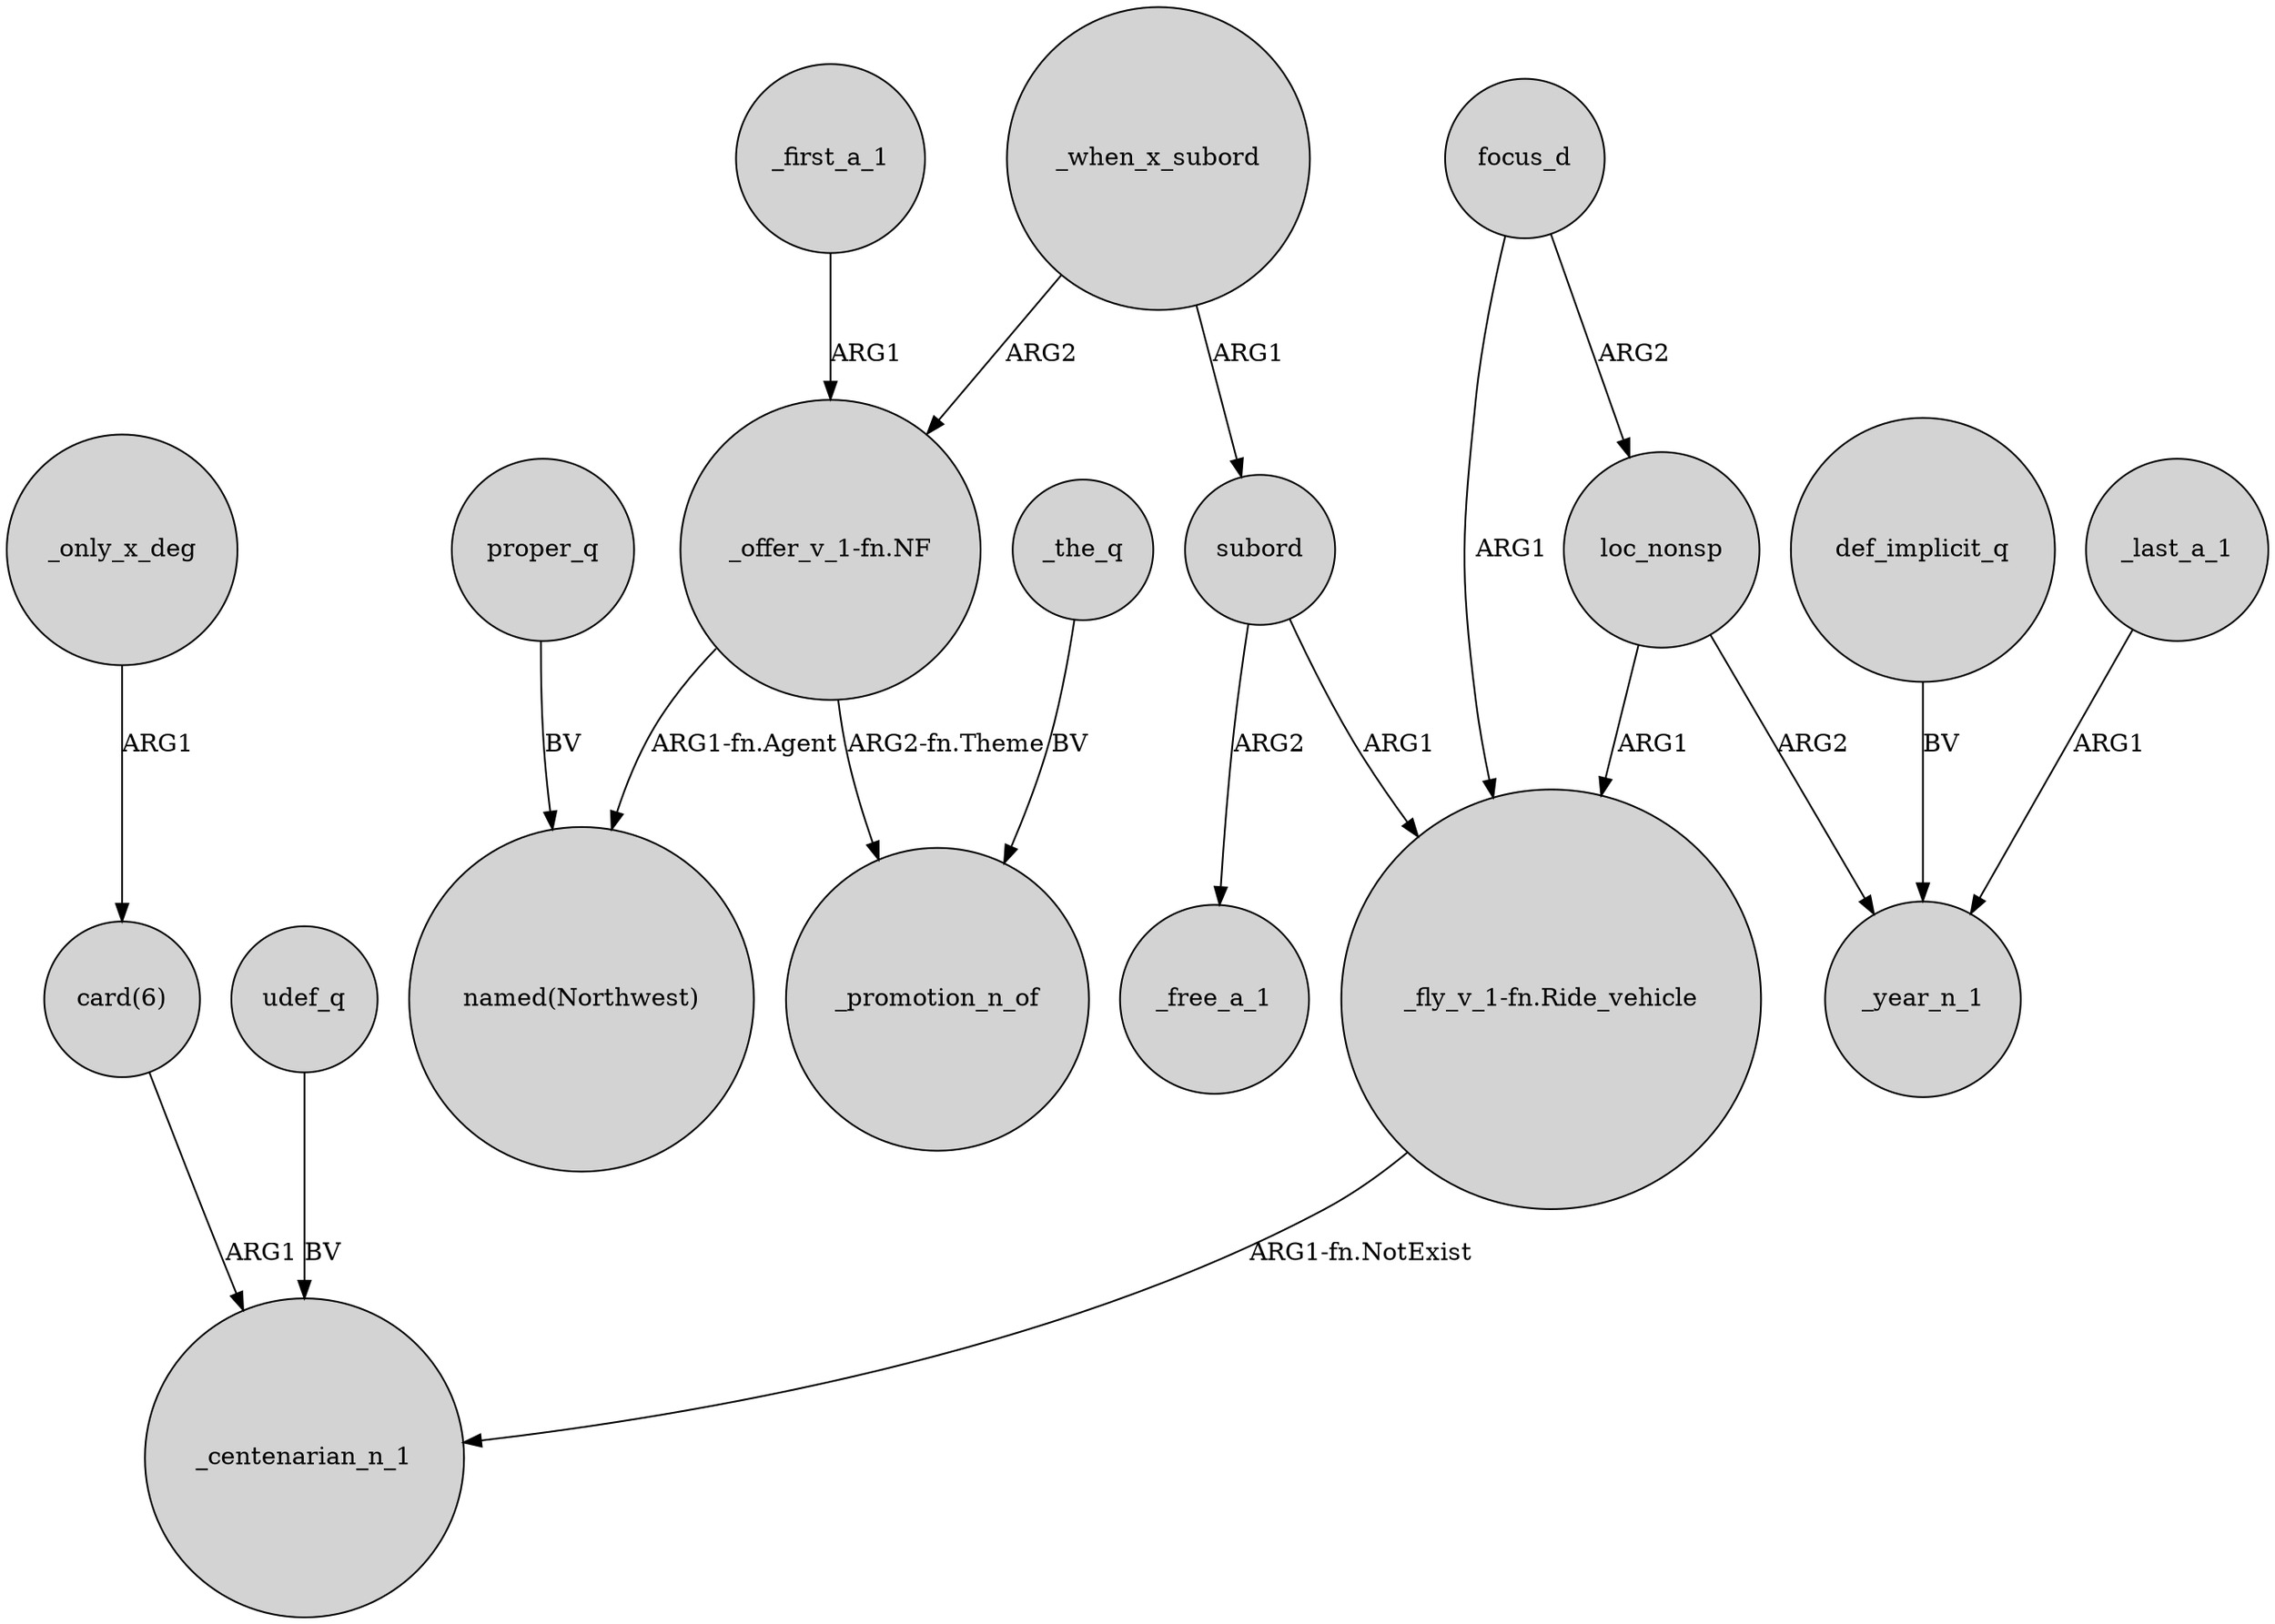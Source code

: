 digraph {
	node [shape=circle style=filled]
	focus_d -> loc_nonsp [label=ARG2]
	loc_nonsp -> "_fly_v_1-fn.Ride_vehicle" [label=ARG1]
	focus_d -> "_fly_v_1-fn.Ride_vehicle" [label=ARG1]
	def_implicit_q -> _year_n_1 [label=BV]
	udef_q -> _centenarian_n_1 [label=BV]
	subord -> _free_a_1 [label=ARG2]
	subord -> "_fly_v_1-fn.Ride_vehicle" [label=ARG1]
	"card(6)" -> _centenarian_n_1 [label=ARG1]
	"_offer_v_1-fn.NF" -> "named(Northwest)" [label="ARG1-fn.Agent"]
	_when_x_subord -> "_offer_v_1-fn.NF" [label=ARG2]
	"_offer_v_1-fn.NF" -> _promotion_n_of [label="ARG2-fn.Theme"]
	_only_x_deg -> "card(6)" [label=ARG1]
	proper_q -> "named(Northwest)" [label=BV]
	loc_nonsp -> _year_n_1 [label=ARG2]
	_last_a_1 -> _year_n_1 [label=ARG1]
	"_fly_v_1-fn.Ride_vehicle" -> _centenarian_n_1 [label="ARG1-fn.NotExist"]
	_when_x_subord -> subord [label=ARG1]
	_the_q -> _promotion_n_of [label=BV]
	_first_a_1 -> "_offer_v_1-fn.NF" [label=ARG1]
}

